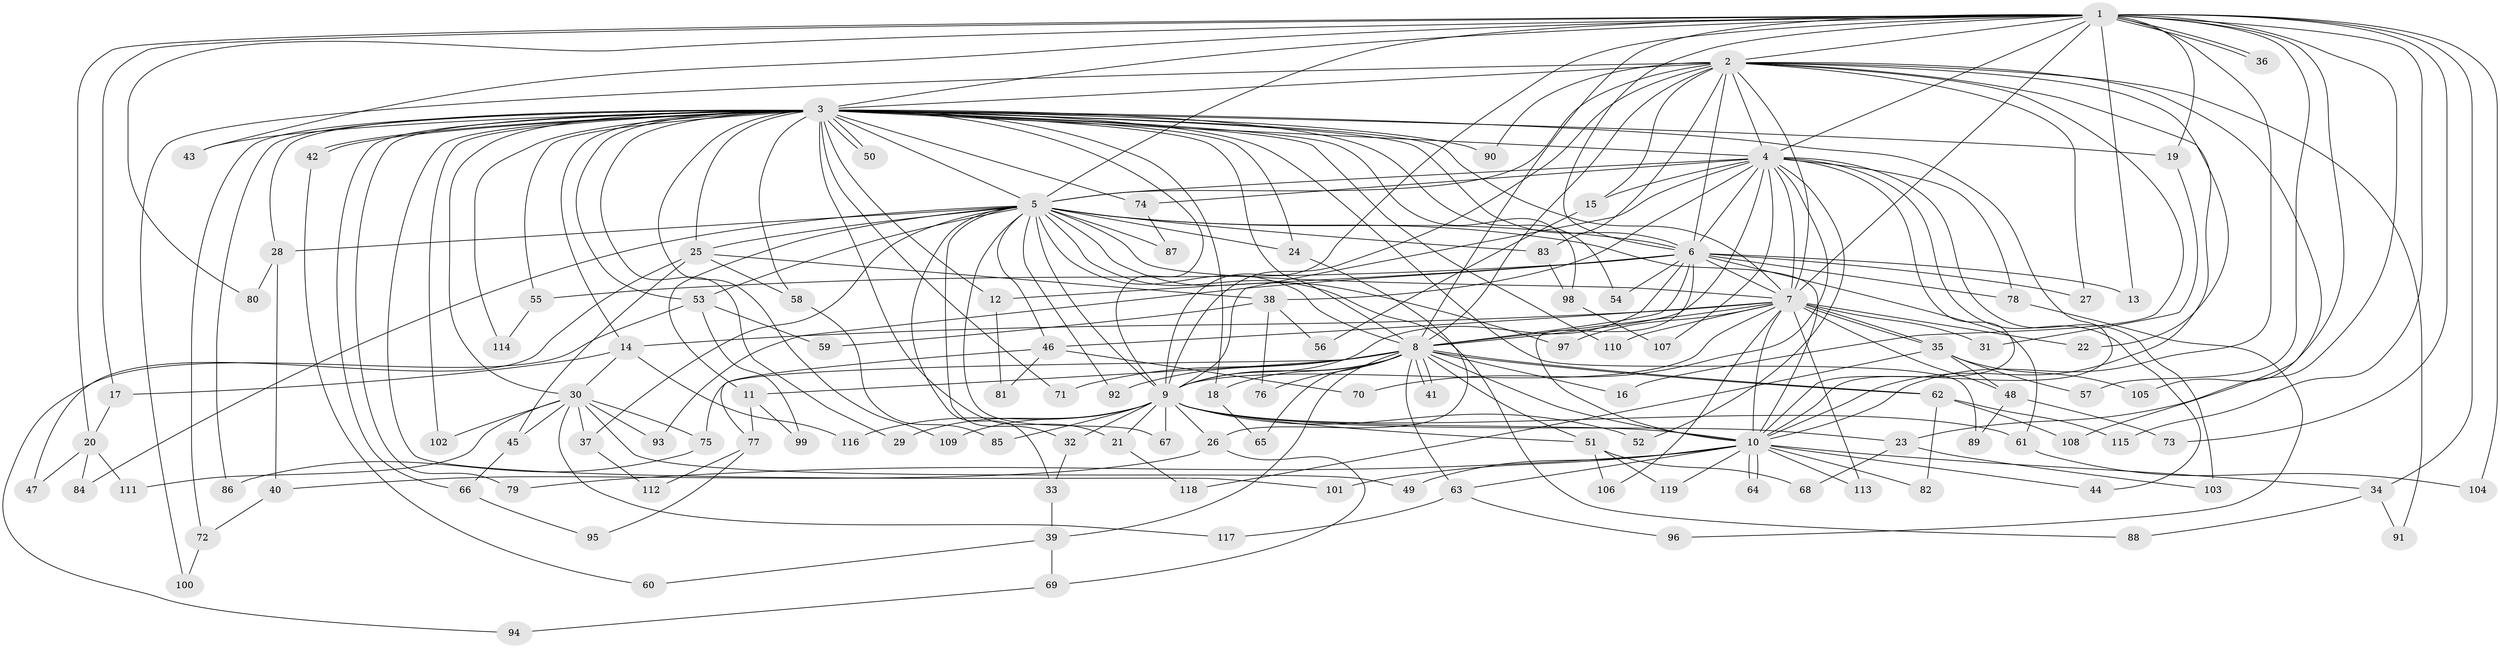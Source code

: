 // Generated by graph-tools (version 1.1) at 2025/49/03/09/25 03:49:44]
// undirected, 119 vertices, 263 edges
graph export_dot {
graph [start="1"]
  node [color=gray90,style=filled];
  1;
  2;
  3;
  4;
  5;
  6;
  7;
  8;
  9;
  10;
  11;
  12;
  13;
  14;
  15;
  16;
  17;
  18;
  19;
  20;
  21;
  22;
  23;
  24;
  25;
  26;
  27;
  28;
  29;
  30;
  31;
  32;
  33;
  34;
  35;
  36;
  37;
  38;
  39;
  40;
  41;
  42;
  43;
  44;
  45;
  46;
  47;
  48;
  49;
  50;
  51;
  52;
  53;
  54;
  55;
  56;
  57;
  58;
  59;
  60;
  61;
  62;
  63;
  64;
  65;
  66;
  67;
  68;
  69;
  70;
  71;
  72;
  73;
  74;
  75;
  76;
  77;
  78;
  79;
  80;
  81;
  82;
  83;
  84;
  85;
  86;
  87;
  88;
  89;
  90;
  91;
  92;
  93;
  94;
  95;
  96;
  97;
  98;
  99;
  100;
  101;
  102;
  103;
  104;
  105;
  106;
  107;
  108;
  109;
  110;
  111;
  112;
  113;
  114;
  115;
  116;
  117;
  118;
  119;
  1 -- 2;
  1 -- 3;
  1 -- 4;
  1 -- 5;
  1 -- 6;
  1 -- 7;
  1 -- 8;
  1 -- 9;
  1 -- 10;
  1 -- 13;
  1 -- 17;
  1 -- 19;
  1 -- 20;
  1 -- 23;
  1 -- 34;
  1 -- 36;
  1 -- 36;
  1 -- 43;
  1 -- 57;
  1 -- 73;
  1 -- 80;
  1 -- 104;
  1 -- 105;
  1 -- 115;
  2 -- 3;
  2 -- 4;
  2 -- 5;
  2 -- 6;
  2 -- 7;
  2 -- 8;
  2 -- 9;
  2 -- 10;
  2 -- 15;
  2 -- 16;
  2 -- 22;
  2 -- 27;
  2 -- 83;
  2 -- 90;
  2 -- 91;
  2 -- 100;
  2 -- 108;
  3 -- 4;
  3 -- 5;
  3 -- 6;
  3 -- 7;
  3 -- 8;
  3 -- 9;
  3 -- 10;
  3 -- 12;
  3 -- 14;
  3 -- 18;
  3 -- 19;
  3 -- 21;
  3 -- 24;
  3 -- 25;
  3 -- 28;
  3 -- 29;
  3 -- 30;
  3 -- 42;
  3 -- 42;
  3 -- 43;
  3 -- 50;
  3 -- 50;
  3 -- 53;
  3 -- 54;
  3 -- 55;
  3 -- 58;
  3 -- 66;
  3 -- 71;
  3 -- 72;
  3 -- 74;
  3 -- 79;
  3 -- 86;
  3 -- 89;
  3 -- 90;
  3 -- 98;
  3 -- 101;
  3 -- 102;
  3 -- 109;
  3 -- 110;
  3 -- 114;
  4 -- 5;
  4 -- 6;
  4 -- 7;
  4 -- 8;
  4 -- 9;
  4 -- 10;
  4 -- 15;
  4 -- 38;
  4 -- 44;
  4 -- 52;
  4 -- 70;
  4 -- 74;
  4 -- 78;
  4 -- 103;
  4 -- 107;
  5 -- 6;
  5 -- 7;
  5 -- 8;
  5 -- 9;
  5 -- 10;
  5 -- 11;
  5 -- 24;
  5 -- 25;
  5 -- 28;
  5 -- 32;
  5 -- 33;
  5 -- 37;
  5 -- 46;
  5 -- 53;
  5 -- 67;
  5 -- 83;
  5 -- 84;
  5 -- 87;
  5 -- 88;
  5 -- 92;
  5 -- 97;
  6 -- 7;
  6 -- 8;
  6 -- 9;
  6 -- 10;
  6 -- 12;
  6 -- 13;
  6 -- 27;
  6 -- 54;
  6 -- 55;
  6 -- 61;
  6 -- 78;
  6 -- 93;
  7 -- 8;
  7 -- 9;
  7 -- 10;
  7 -- 14;
  7 -- 22;
  7 -- 31;
  7 -- 35;
  7 -- 35;
  7 -- 46;
  7 -- 48;
  7 -- 97;
  7 -- 106;
  7 -- 110;
  7 -- 113;
  8 -- 9;
  8 -- 10;
  8 -- 11;
  8 -- 16;
  8 -- 18;
  8 -- 39;
  8 -- 41;
  8 -- 41;
  8 -- 51;
  8 -- 62;
  8 -- 62;
  8 -- 63;
  8 -- 65;
  8 -- 71;
  8 -- 75;
  8 -- 76;
  8 -- 92;
  9 -- 10;
  9 -- 21;
  9 -- 23;
  9 -- 26;
  9 -- 29;
  9 -- 32;
  9 -- 51;
  9 -- 52;
  9 -- 61;
  9 -- 67;
  9 -- 85;
  9 -- 109;
  9 -- 116;
  10 -- 34;
  10 -- 44;
  10 -- 49;
  10 -- 63;
  10 -- 64;
  10 -- 64;
  10 -- 79;
  10 -- 82;
  10 -- 101;
  10 -- 113;
  10 -- 119;
  11 -- 77;
  11 -- 99;
  12 -- 81;
  14 -- 17;
  14 -- 30;
  14 -- 116;
  15 -- 56;
  17 -- 20;
  18 -- 65;
  19 -- 31;
  20 -- 47;
  20 -- 84;
  20 -- 111;
  21 -- 118;
  23 -- 68;
  23 -- 103;
  24 -- 26;
  25 -- 38;
  25 -- 45;
  25 -- 47;
  25 -- 58;
  26 -- 40;
  26 -- 69;
  28 -- 40;
  28 -- 80;
  30 -- 37;
  30 -- 45;
  30 -- 49;
  30 -- 75;
  30 -- 93;
  30 -- 102;
  30 -- 111;
  30 -- 117;
  32 -- 33;
  33 -- 39;
  34 -- 88;
  34 -- 91;
  35 -- 48;
  35 -- 57;
  35 -- 105;
  35 -- 118;
  37 -- 112;
  38 -- 56;
  38 -- 59;
  38 -- 76;
  39 -- 60;
  39 -- 69;
  40 -- 72;
  42 -- 60;
  45 -- 66;
  46 -- 70;
  46 -- 77;
  46 -- 81;
  48 -- 73;
  48 -- 89;
  51 -- 68;
  51 -- 106;
  51 -- 119;
  53 -- 59;
  53 -- 94;
  53 -- 99;
  55 -- 114;
  58 -- 85;
  61 -- 104;
  62 -- 82;
  62 -- 108;
  62 -- 115;
  63 -- 96;
  63 -- 117;
  66 -- 95;
  69 -- 94;
  72 -- 100;
  74 -- 87;
  75 -- 86;
  77 -- 95;
  77 -- 112;
  78 -- 96;
  83 -- 98;
  98 -- 107;
}

